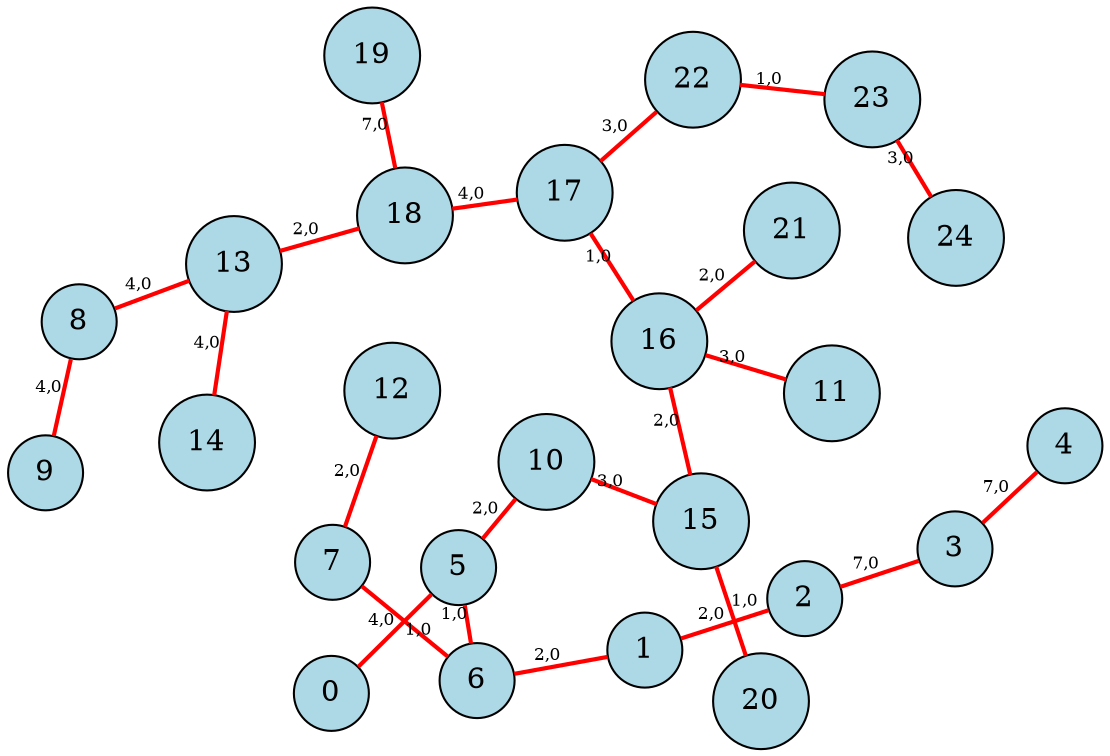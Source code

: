 // Simplified DOT file - MST only
graph Graph3_PrimMST_Simple {
  layout=fdp;
  node [shape=circle, style=filled, fillcolor=lightblue];
  edge [fontsize=8];

  0 -- 5 [label="4,0", color=red, penwidth=2.0];
  5 -- 6 [label="1,0", color=red, penwidth=2.0];
  6 -- 7 [label="1,0", color=red, penwidth=2.0];
  5 -- 10 [label="2,0", color=red, penwidth=2.0];
  7 -- 12 [label="2,0", color=red, penwidth=2.0];
  6 -- 1 [label="2,0", color=red, penwidth=2.0];
  1 -- 2 [label="2,0", color=red, penwidth=2.0];
  10 -- 15 [label="3,0", color=red, penwidth=2.0];
  15 -- 20 [label="1,0", color=red, penwidth=2.0];
  15 -- 16 [label="2,0", color=red, penwidth=2.0];
  16 -- 17 [label="1,0", color=red, penwidth=2.0];
  16 -- 21 [label="2,0", color=red, penwidth=2.0];
  16 -- 11 [label="3,0", color=red, penwidth=2.0];
  17 -- 22 [label="3,0", color=red, penwidth=2.0];
  22 -- 23 [label="1,0", color=red, penwidth=2.0];
  23 -- 24 [label="3,0", color=red, penwidth=2.0];
  17 -- 18 [label="4,0", color=red, penwidth=2.0];
  18 -- 13 [label="2,0", color=red, penwidth=2.0];
  13 -- 8 [label="4,0", color=red, penwidth=2.0];
  13 -- 14 [label="4,0", color=red, penwidth=2.0];
  8 -- 9 [label="4,0", color=red, penwidth=2.0];
  18 -- 19 [label="7,0", color=red, penwidth=2.0];
  2 -- 3 [label="7,0", color=red, penwidth=2.0];
  3 -- 4 [label="7,0", color=red, penwidth=2.0];
}
